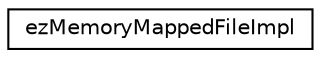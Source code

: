 digraph "Graphical Class Hierarchy"
{
 // LATEX_PDF_SIZE
  edge [fontname="Helvetica",fontsize="10",labelfontname="Helvetica",labelfontsize="10"];
  node [fontname="Helvetica",fontsize="10",shape=record];
  rankdir="LR";
  Node0 [label="ezMemoryMappedFileImpl",height=0.2,width=0.4,color="black", fillcolor="white", style="filled",URL="$dc/d1a/structez_memory_mapped_file_impl.htm",tooltip=" "];
}
